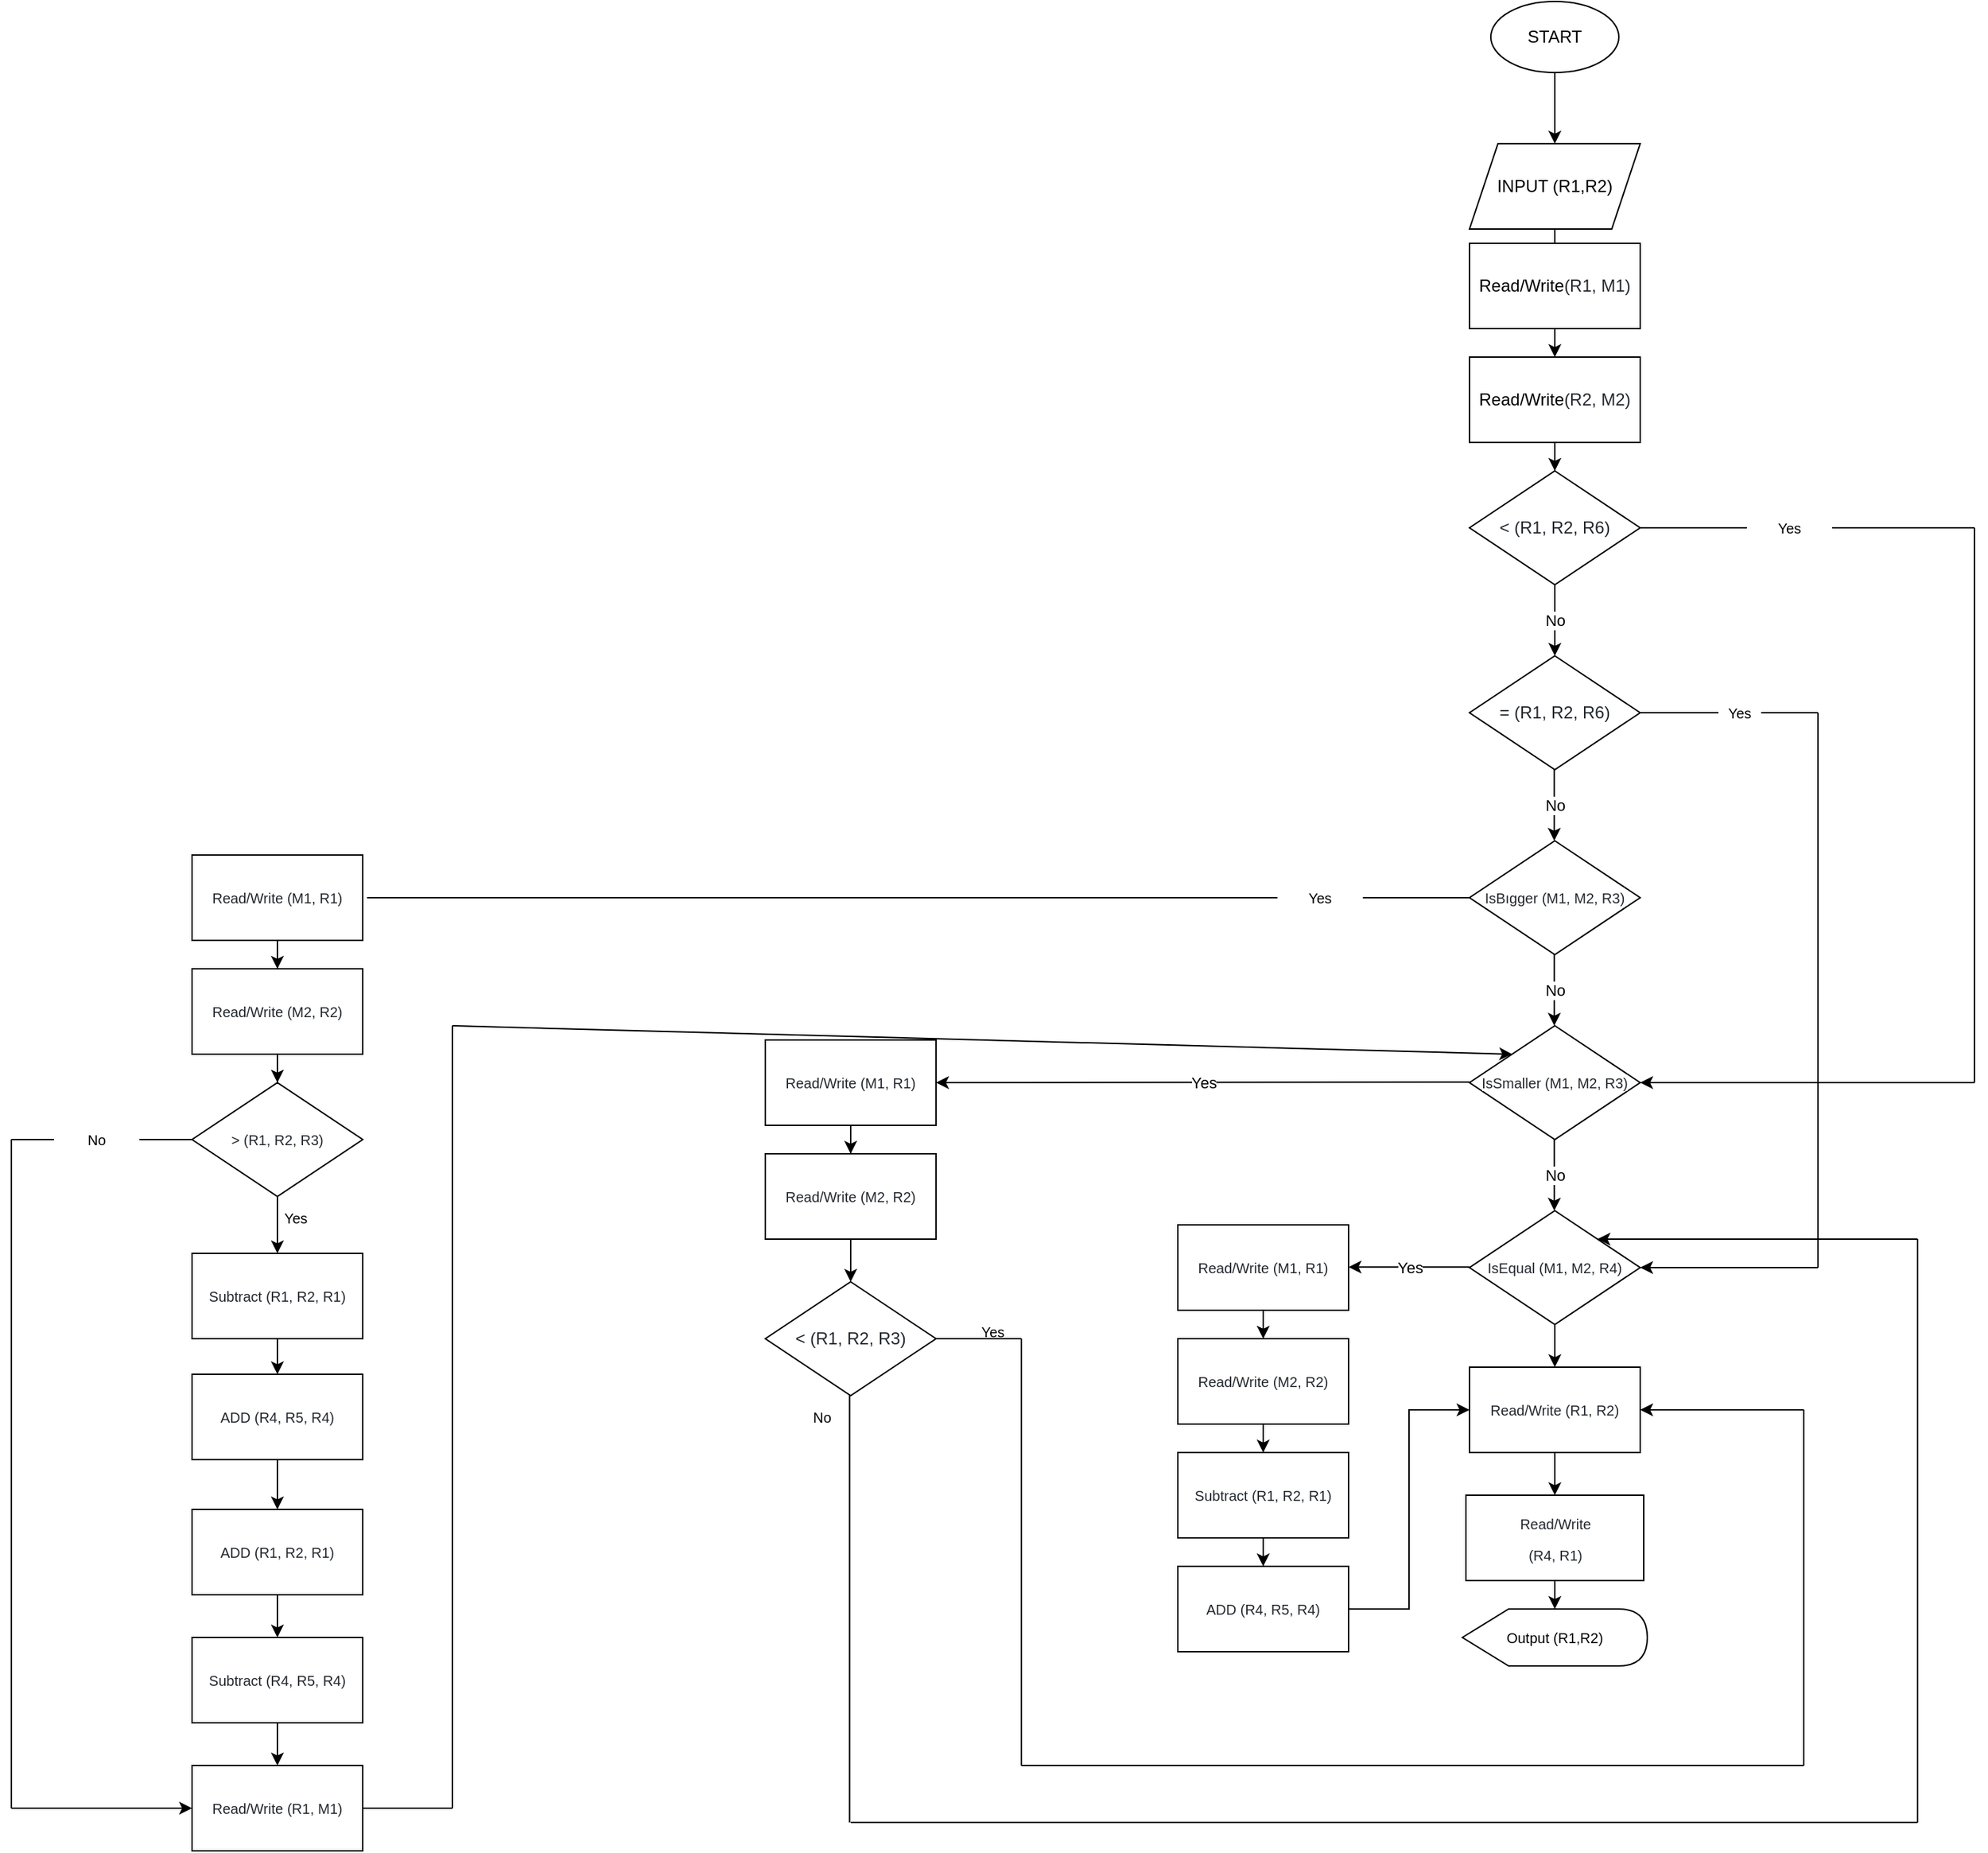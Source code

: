 <mxfile version="16.6.5" type="github"><diagram id="Q0yKMl79kluqLV-N6crk" name="Page-1"><mxGraphModel dx="3972" dy="1558" grid="1" gridSize="10" guides="1" tooltips="1" connect="1" arrows="1" fold="1" page="1" pageScale="1" pageWidth="827" pageHeight="1169" math="0" shadow="0"><root><mxCell id="0"/><mxCell id="1" parent="0"/><mxCell id="iGS3OGbXR16sH6hFpDAD-1" value="START" style="ellipse;whiteSpace=wrap;html=1;" vertex="1" parent="1"><mxGeometry x="380" y="30" width="90" height="50" as="geometry"/></mxCell><mxCell id="iGS3OGbXR16sH6hFpDAD-2" value="" style="endArrow=classic;html=1;rounded=0;exitX=0.5;exitY=1;exitDx=0;exitDy=0;" edge="1" parent="1" source="iGS3OGbXR16sH6hFpDAD-1"><mxGeometry width="50" height="50" relative="1" as="geometry"><mxPoint x="390" y="170" as="sourcePoint"/><mxPoint x="425" y="130" as="targetPoint"/></mxGeometry></mxCell><mxCell id="iGS3OGbXR16sH6hFpDAD-9" value="" style="edgeStyle=orthogonalEdgeStyle;rounded=0;orthogonalLoop=1;jettySize=auto;html=1;" edge="1" parent="1" source="iGS3OGbXR16sH6hFpDAD-3" target="iGS3OGbXR16sH6hFpDAD-6"><mxGeometry relative="1" as="geometry"/></mxCell><mxCell id="iGS3OGbXR16sH6hFpDAD-3" value="INPUT (R1,R2)" style="shape=parallelogram;perimeter=parallelogramPerimeter;whiteSpace=wrap;html=1;fixedSize=1;" vertex="1" parent="1"><mxGeometry x="365" y="130" width="120" height="60" as="geometry"/></mxCell><mxCell id="iGS3OGbXR16sH6hFpDAD-5" value="Read/Write&lt;span style=&quot;color: rgb(36 , 41 , 47) ; font-family: , , &amp;#34;sf mono&amp;#34; , &amp;#34;menlo&amp;#34; , &amp;#34;consolas&amp;#34; , &amp;#34;liberation mono&amp;#34; , monospace ; background-color: rgb(255 , 255 , 255)&quot;&gt;(R1, M1)&lt;/span&gt;" style="rounded=0;whiteSpace=wrap;html=1;" vertex="1" parent="1"><mxGeometry x="365" y="200" width="120" height="60" as="geometry"/></mxCell><mxCell id="iGS3OGbXR16sH6hFpDAD-13" value="" style="edgeStyle=orthogonalEdgeStyle;rounded=0;orthogonalLoop=1;jettySize=auto;html=1;" edge="1" parent="1" source="iGS3OGbXR16sH6hFpDAD-6" target="iGS3OGbXR16sH6hFpDAD-10"><mxGeometry relative="1" as="geometry"/></mxCell><mxCell id="iGS3OGbXR16sH6hFpDAD-6" value="Read/Write&lt;span style=&quot;color: rgb(36 , 41 , 47) ; font-family: , , &amp;#34;sf mono&amp;#34; , &amp;#34;menlo&amp;#34; , &amp;#34;consolas&amp;#34; , &amp;#34;liberation mono&amp;#34; , monospace ; background-color: rgb(255 , 255 , 255)&quot;&gt;(R2, M2)&lt;/span&gt;" style="rounded=0;whiteSpace=wrap;html=1;" vertex="1" parent="1"><mxGeometry x="365" y="280" width="120" height="60" as="geometry"/></mxCell><mxCell id="iGS3OGbXR16sH6hFpDAD-10" value="&lt;span style=&quot;color: rgb(36 , 41 , 47) ; font-family: , , &amp;#34;sf mono&amp;#34; , &amp;#34;menlo&amp;#34; , &amp;#34;consolas&amp;#34; , &amp;#34;liberation mono&amp;#34; , monospace ; background-color: rgb(255 , 255 , 255)&quot;&gt;&amp;lt; (R1, R2, R6)&lt;/span&gt;" style="rhombus;whiteSpace=wrap;html=1;" vertex="1" parent="1"><mxGeometry x="365" y="360" width="120" height="80" as="geometry"/></mxCell><mxCell id="iGS3OGbXR16sH6hFpDAD-16" value="" style="endArrow=classic;html=1;rounded=0;exitX=0;exitY=0.5;exitDx=0;exitDy=0;" edge="1" parent="1"><mxGeometry relative="1" as="geometry"><mxPoint x="425" y="440" as="sourcePoint"/><mxPoint x="425" y="490" as="targetPoint"/></mxGeometry></mxCell><mxCell id="iGS3OGbXR16sH6hFpDAD-17" value="No" style="edgeLabel;resizable=0;html=1;align=center;verticalAlign=middle;" connectable="0" vertex="1" parent="iGS3OGbXR16sH6hFpDAD-16"><mxGeometry relative="1" as="geometry"/></mxCell><mxCell id="iGS3OGbXR16sH6hFpDAD-18" value="&lt;span style=&quot;color: rgb(36 , 41 , 47) ; font-family: , , &amp;#34;sf mono&amp;#34; , &amp;#34;menlo&amp;#34; , &amp;#34;consolas&amp;#34; , &amp;#34;liberation mono&amp;#34; , monospace ; background-color: rgb(255 , 255 , 255)&quot;&gt;= (R1, R2, R6)&lt;/span&gt;" style="rhombus;whiteSpace=wrap;html=1;" vertex="1" parent="1"><mxGeometry x="365" y="490" width="120" height="80" as="geometry"/></mxCell><mxCell id="iGS3OGbXR16sH6hFpDAD-21" value="" style="endArrow=classic;html=1;rounded=0;exitX=0;exitY=0.5;exitDx=0;exitDy=0;" edge="1" parent="1"><mxGeometry relative="1" as="geometry"><mxPoint x="424.6" y="570" as="sourcePoint"/><mxPoint x="424.6" y="620" as="targetPoint"/></mxGeometry></mxCell><mxCell id="iGS3OGbXR16sH6hFpDAD-22" value="No" style="edgeLabel;resizable=0;html=1;align=center;verticalAlign=middle;" connectable="0" vertex="1" parent="iGS3OGbXR16sH6hFpDAD-21"><mxGeometry relative="1" as="geometry"/></mxCell><mxCell id="iGS3OGbXR16sH6hFpDAD-23" value="&lt;span style=&quot;color: rgb(36 , 41 , 47) ; font-family: , , &amp;#34;sf mono&amp;#34; , &amp;#34;menlo&amp;#34; , &amp;#34;consolas&amp;#34; , &amp;#34;liberation mono&amp;#34; , monospace ; background-color: rgb(255 , 255 , 255)&quot;&gt;&lt;font style=&quot;font-size: 10px&quot;&gt;IsBıgger (M1, M2, R3)&lt;/font&gt;&lt;/span&gt;" style="rhombus;whiteSpace=wrap;html=1;" vertex="1" parent="1"><mxGeometry x="365" y="620" width="120" height="80" as="geometry"/></mxCell><mxCell id="iGS3OGbXR16sH6hFpDAD-26" value="" style="endArrow=classic;html=1;rounded=0;exitX=0;exitY=0.5;exitDx=0;exitDy=0;" edge="1" parent="1"><mxGeometry relative="1" as="geometry"><mxPoint x="424.63" y="700" as="sourcePoint"/><mxPoint x="424.63" y="750" as="targetPoint"/></mxGeometry></mxCell><mxCell id="iGS3OGbXR16sH6hFpDAD-27" value="No" style="edgeLabel;resizable=0;html=1;align=center;verticalAlign=middle;" connectable="0" vertex="1" parent="iGS3OGbXR16sH6hFpDAD-26"><mxGeometry relative="1" as="geometry"/></mxCell><mxCell id="iGS3OGbXR16sH6hFpDAD-28" value="&lt;span style=&quot;color: rgb(36 , 41 , 47) ; font-family: , , &amp;#34;sf mono&amp;#34; , &amp;#34;menlo&amp;#34; , &amp;#34;consolas&amp;#34; , &amp;#34;liberation mono&amp;#34; , monospace ; background-color: rgb(255 , 255 , 255)&quot;&gt;&lt;font style=&quot;font-size: 10px&quot;&gt;IsSmaller (M1, M2, R3)&lt;/font&gt;&lt;/span&gt;" style="rhombus;whiteSpace=wrap;html=1;fontSize=10;" vertex="1" parent="1"><mxGeometry x="365" y="750" width="120" height="80" as="geometry"/></mxCell><mxCell id="iGS3OGbXR16sH6hFpDAD-38" value="" style="edgeStyle=orthogonalEdgeStyle;rounded=0;orthogonalLoop=1;jettySize=auto;html=1;fontSize=10;" edge="1" parent="1" source="iGS3OGbXR16sH6hFpDAD-29" target="iGS3OGbXR16sH6hFpDAD-36"><mxGeometry relative="1" as="geometry"/></mxCell><mxCell id="iGS3OGbXR16sH6hFpDAD-29" value="&lt;span style=&quot;color: rgb(36 , 41 , 47) ; font-family: , , &amp;#34;sf mono&amp;#34; , &amp;#34;menlo&amp;#34; , &amp;#34;consolas&amp;#34; , &amp;#34;liberation mono&amp;#34; , monospace ; background-color: rgb(255 , 255 , 255)&quot;&gt;&lt;font style=&quot;font-size: 10px&quot;&gt;IsEqual (M1, M2, R4)&lt;/font&gt;&lt;/span&gt;" style="rhombus;whiteSpace=wrap;html=1;fontSize=10;" vertex="1" parent="1"><mxGeometry x="365" y="880" width="120" height="80" as="geometry"/></mxCell><mxCell id="iGS3OGbXR16sH6hFpDAD-30" value="" style="endArrow=classic;html=1;rounded=0;exitX=0;exitY=0.5;exitDx=0;exitDy=0;entryX=1;entryY=0.5;entryDx=0;entryDy=0;" edge="1" parent="1" target="iGS3OGbXR16sH6hFpDAD-60"><mxGeometry relative="1" as="geometry"><mxPoint x="365" y="789.64" as="sourcePoint"/><mxPoint y="790" as="targetPoint"/></mxGeometry></mxCell><mxCell id="iGS3OGbXR16sH6hFpDAD-31" value="Yes" style="edgeLabel;resizable=0;html=1;align=center;verticalAlign=middle;" connectable="0" vertex="1" parent="iGS3OGbXR16sH6hFpDAD-30"><mxGeometry relative="1" as="geometry"/></mxCell><mxCell id="iGS3OGbXR16sH6hFpDAD-32" value="" style="endArrow=classic;html=1;rounded=0;exitX=0;exitY=0.5;exitDx=0;exitDy=0;" edge="1" parent="1"><mxGeometry relative="1" as="geometry"><mxPoint x="365" y="919.64" as="sourcePoint"/><mxPoint x="280" y="919.64" as="targetPoint"/></mxGeometry></mxCell><mxCell id="iGS3OGbXR16sH6hFpDAD-33" value="Yes" style="edgeLabel;resizable=0;html=1;align=center;verticalAlign=middle;" connectable="0" vertex="1" parent="iGS3OGbXR16sH6hFpDAD-32"><mxGeometry relative="1" as="geometry"/></mxCell><mxCell id="iGS3OGbXR16sH6hFpDAD-34" value="" style="endArrow=classic;html=1;rounded=0;exitX=0;exitY=0.5;exitDx=0;exitDy=0;" edge="1" parent="1"><mxGeometry relative="1" as="geometry"><mxPoint x="424.64" y="830" as="sourcePoint"/><mxPoint x="424.64" y="880" as="targetPoint"/></mxGeometry></mxCell><mxCell id="iGS3OGbXR16sH6hFpDAD-35" value="No" style="edgeLabel;resizable=0;html=1;align=center;verticalAlign=middle;" connectable="0" vertex="1" parent="iGS3OGbXR16sH6hFpDAD-34"><mxGeometry relative="1" as="geometry"/></mxCell><mxCell id="iGS3OGbXR16sH6hFpDAD-39" value="" style="edgeStyle=orthogonalEdgeStyle;rounded=0;orthogonalLoop=1;jettySize=auto;html=1;fontSize=10;" edge="1" parent="1" source="iGS3OGbXR16sH6hFpDAD-36" target="iGS3OGbXR16sH6hFpDAD-37"><mxGeometry relative="1" as="geometry"/></mxCell><mxCell id="iGS3OGbXR16sH6hFpDAD-36" value="&lt;span style=&quot;color: rgb(36 , 41 , 47) ; background-color: rgb(255 , 255 , 255)&quot;&gt;&lt;font style=&quot;font-size: 10px&quot;&gt;Read/Write (R1, R2)&lt;/font&gt;&lt;/span&gt;" style="rounded=0;whiteSpace=wrap;html=1;fontSize=10;" vertex="1" parent="1"><mxGeometry x="365" y="990" width="120" height="60" as="geometry"/></mxCell><mxCell id="iGS3OGbXR16sH6hFpDAD-41" value="" style="edgeStyle=orthogonalEdgeStyle;rounded=0;orthogonalLoop=1;jettySize=auto;html=1;fontSize=10;" edge="1" parent="1" source="iGS3OGbXR16sH6hFpDAD-37" target="iGS3OGbXR16sH6hFpDAD-40"><mxGeometry relative="1" as="geometry"/></mxCell><mxCell id="iGS3OGbXR16sH6hFpDAD-37" value="&lt;table class=&quot;highlight tab-size js-file-line-container js-code-nav-container js-tagsearch-file&quot; style=&quot;border-spacing: 0px ; border-collapse: collapse ; color: rgb(36 , 41 , 47) ; font-family: , &amp;#34;system-ui&amp;#34; , &amp;#34;segoe ui&amp;#34; , &amp;#34;helvetica&amp;#34; , &amp;#34;arial&amp;#34; , sans-serif , &amp;#34;apple color emoji&amp;#34; , &amp;#34;segoe ui emoji&amp;#34; ; font-size: 14px ; background-color: rgb(255 , 255 , 255)&quot;&gt;&lt;tbody style=&quot;box-sizing: border-box&quot;&gt;&lt;tr style=&quot;box-sizing: border-box&quot;&gt;&lt;/tr&gt;&lt;tr style=&quot;box-sizing: border-box ; background-color: transparent&quot;&gt;&lt;td id=&quot;LC20&quot; class=&quot;blob-code blob-code-inner js-file-line&quot; style=&quot;box-sizing: border-box ; padding: 0px 10px ; position: relative ; line-height: 20px ; vertical-align: top ; overflow: visible ; overflow-wrap: normal&quot;&gt;&lt;font style=&quot;font-size: 10px&quot;&gt;Read/Write (R4, R1)&lt;/font&gt;&lt;/td&gt;&lt;/tr&gt;&lt;tr style=&quot;box-sizing: border-box&quot;&gt;&lt;td id=&quot;L21&quot; class=&quot;blob-num js-line-number js-code-nav-line-number js-blob-rnum&quot; style=&quot;box-sizing: border-box ; padding: 0px 10px ; position: relative ; width: 50px ; min-width: 50px ; font-family: , , &amp;#34;sf mono&amp;#34; , &amp;#34;menlo&amp;#34; , &amp;#34;consolas&amp;#34; , &amp;#34;liberation mono&amp;#34; , monospace ; font-size: 12px ; line-height: 20px ; text-align: right ; vertical-align: top ; cursor: pointer&quot;&gt;&lt;/td&gt;&lt;/tr&gt;&lt;/tbody&gt;&lt;/table&gt;" style="rounded=0;whiteSpace=wrap;html=1;fontSize=10;" vertex="1" parent="1"><mxGeometry x="362.5" y="1080" width="125" height="60" as="geometry"/></mxCell><mxCell id="iGS3OGbXR16sH6hFpDAD-40" value="Output (R1,R2)" style="shape=display;whiteSpace=wrap;html=1;fontSize=10;" vertex="1" parent="1"><mxGeometry x="360" y="1160" width="130" height="40" as="geometry"/></mxCell><mxCell id="iGS3OGbXR16sH6hFpDAD-47" value="" style="endArrow=none;html=1;rounded=0;fontSize=10;" edge="1" parent="1"><mxGeometry width="50" height="50" relative="1" as="geometry"><mxPoint x="610" y="920" as="sourcePoint"/><mxPoint x="610" y="530" as="targetPoint"/></mxGeometry></mxCell><mxCell id="iGS3OGbXR16sH6hFpDAD-48" value="" style="endArrow=classic;html=1;rounded=0;fontSize=10;entryX=1;entryY=0.5;entryDx=0;entryDy=0;" edge="1" parent="1" target="iGS3OGbXR16sH6hFpDAD-29"><mxGeometry width="50" height="50" relative="1" as="geometry"><mxPoint x="610" y="920" as="sourcePoint"/><mxPoint x="580" y="890" as="targetPoint"/></mxGeometry></mxCell><mxCell id="iGS3OGbXR16sH6hFpDAD-49" value="" style="endArrow=none;html=1;rounded=0;fontSize=10;startArrow=none;" edge="1" parent="1" source="iGS3OGbXR16sH6hFpDAD-50"><mxGeometry width="50" height="50" relative="1" as="geometry"><mxPoint x="485" y="530" as="sourcePoint"/><mxPoint x="610" y="530" as="targetPoint"/></mxGeometry></mxCell><mxCell id="iGS3OGbXR16sH6hFpDAD-50" value="Yes" style="text;html=1;strokeColor=none;fillColor=none;align=center;verticalAlign=middle;whiteSpace=wrap;rounded=0;fontSize=10;" vertex="1" parent="1"><mxGeometry x="540" y="517.5" width="30" height="25" as="geometry"/></mxCell><mxCell id="iGS3OGbXR16sH6hFpDAD-51" value="" style="endArrow=none;html=1;rounded=0;fontSize=10;" edge="1" parent="1" target="iGS3OGbXR16sH6hFpDAD-50"><mxGeometry width="50" height="50" relative="1" as="geometry"><mxPoint x="485" y="530" as="sourcePoint"/><mxPoint x="610" y="530" as="targetPoint"/></mxGeometry></mxCell><mxCell id="iGS3OGbXR16sH6hFpDAD-54" value="" style="edgeStyle=orthogonalEdgeStyle;rounded=0;orthogonalLoop=1;jettySize=auto;html=1;fontSize=10;" edge="1" parent="1" source="iGS3OGbXR16sH6hFpDAD-52" target="iGS3OGbXR16sH6hFpDAD-53"><mxGeometry relative="1" as="geometry"/></mxCell><mxCell id="iGS3OGbXR16sH6hFpDAD-52" value="&lt;span style=&quot;color: rgb(36 , 41 , 47) ; font-family: , , &amp;#34;sf mono&amp;#34; , &amp;#34;menlo&amp;#34; , &amp;#34;consolas&amp;#34; , &amp;#34;liberation mono&amp;#34; , monospace ; background-color: rgb(255 , 255 , 255)&quot;&gt;&lt;font style=&quot;font-size: 10px&quot;&gt;Read/Write (M1, R1)&lt;/font&gt;&lt;/span&gt;" style="rounded=0;whiteSpace=wrap;html=1;fontSize=10;" vertex="1" parent="1"><mxGeometry x="160" y="890" width="120" height="60" as="geometry"/></mxCell><mxCell id="iGS3OGbXR16sH6hFpDAD-56" value="" style="edgeStyle=orthogonalEdgeStyle;rounded=0;orthogonalLoop=1;jettySize=auto;html=1;fontSize=10;" edge="1" parent="1" source="iGS3OGbXR16sH6hFpDAD-53" target="iGS3OGbXR16sH6hFpDAD-55"><mxGeometry relative="1" as="geometry"/></mxCell><mxCell id="iGS3OGbXR16sH6hFpDAD-53" value="&lt;span style=&quot;color: rgb(36 , 41 , 47) ; font-family: , , &amp;#34;sf mono&amp;#34; , &amp;#34;menlo&amp;#34; , &amp;#34;consolas&amp;#34; , &amp;#34;liberation mono&amp;#34; , monospace ; background-color: rgb(255 , 255 , 255)&quot;&gt;&lt;font style=&quot;font-size: 10px&quot;&gt;Read/Write (M2, R2)&lt;/font&gt;&lt;/span&gt;" style="rounded=0;whiteSpace=wrap;html=1;fontSize=10;" vertex="1" parent="1"><mxGeometry x="160" y="970" width="120" height="60" as="geometry"/></mxCell><mxCell id="iGS3OGbXR16sH6hFpDAD-58" value="" style="edgeStyle=orthogonalEdgeStyle;rounded=0;orthogonalLoop=1;jettySize=auto;html=1;fontSize=10;" edge="1" parent="1" source="iGS3OGbXR16sH6hFpDAD-55" target="iGS3OGbXR16sH6hFpDAD-57"><mxGeometry relative="1" as="geometry"/></mxCell><mxCell id="iGS3OGbXR16sH6hFpDAD-55" value="&lt;span style=&quot;color: rgb(36 , 41 , 47) ; font-family: , , &amp;#34;sf mono&amp;#34; , &amp;#34;menlo&amp;#34; , &amp;#34;consolas&amp;#34; , &amp;#34;liberation mono&amp;#34; , monospace ; background-color: rgb(255 , 255 , 255)&quot;&gt;&lt;font style=&quot;font-size: 10px&quot;&gt;Subtract (R1, R2, R1)&lt;/font&gt;&lt;/span&gt;" style="rounded=0;whiteSpace=wrap;html=1;fontSize=10;" vertex="1" parent="1"><mxGeometry x="160" y="1050" width="120" height="60" as="geometry"/></mxCell><mxCell id="iGS3OGbXR16sH6hFpDAD-59" value="" style="edgeStyle=orthogonalEdgeStyle;rounded=0;orthogonalLoop=1;jettySize=auto;html=1;fontSize=10;entryX=0;entryY=0.5;entryDx=0;entryDy=0;" edge="1" parent="1" source="iGS3OGbXR16sH6hFpDAD-57" target="iGS3OGbXR16sH6hFpDAD-36"><mxGeometry relative="1" as="geometry"/></mxCell><mxCell id="iGS3OGbXR16sH6hFpDAD-57" value="&lt;span style=&quot;color: rgb(36 , 41 , 47) ; font-style: normal ; font-weight: 400 ; letter-spacing: normal ; text-indent: 0px ; text-transform: none ; word-spacing: 0px ; background-color: rgb(255 , 255 , 255) ; display: inline ; float: none&quot;&gt;&lt;font style=&quot;font-size: 10px&quot;&gt;ADD (R4, R5, R4)&lt;/font&gt;&lt;/span&gt;" style="rounded=0;whiteSpace=wrap;html=1;fontSize=10;" vertex="1" parent="1"><mxGeometry x="160" y="1130" width="120" height="60" as="geometry"/></mxCell><mxCell id="iGS3OGbXR16sH6hFpDAD-63" value="" style="edgeStyle=orthogonalEdgeStyle;rounded=0;orthogonalLoop=1;jettySize=auto;html=1;fontSize=10;" edge="1" parent="1" source="iGS3OGbXR16sH6hFpDAD-60" target="iGS3OGbXR16sH6hFpDAD-62"><mxGeometry relative="1" as="geometry"/></mxCell><mxCell id="iGS3OGbXR16sH6hFpDAD-60" value="&lt;span style=&quot;color: rgb(36 , 41 , 47) ; font-family: , , &amp;#34;sf mono&amp;#34; , &amp;#34;menlo&amp;#34; , &amp;#34;consolas&amp;#34; , &amp;#34;liberation mono&amp;#34; , monospace ; background-color: rgb(255 , 255 , 255)&quot;&gt;&lt;font style=&quot;font-size: 10px&quot;&gt;Read/Write (M1, R1)&lt;/font&gt;&lt;/span&gt;" style="rounded=0;whiteSpace=wrap;html=1;fontSize=10;" vertex="1" parent="1"><mxGeometry x="-130" y="760" width="120" height="60" as="geometry"/></mxCell><mxCell id="iGS3OGbXR16sH6hFpDAD-65" value="" style="edgeStyle=orthogonalEdgeStyle;rounded=0;orthogonalLoop=1;jettySize=auto;html=1;fontSize=10;" edge="1" parent="1" source="iGS3OGbXR16sH6hFpDAD-62" target="iGS3OGbXR16sH6hFpDAD-64"><mxGeometry relative="1" as="geometry"/></mxCell><mxCell id="iGS3OGbXR16sH6hFpDAD-62" value="&lt;span style=&quot;color: rgb(36 , 41 , 47) ; font-family: , , &amp;#34;sf mono&amp;#34; , &amp;#34;menlo&amp;#34; , &amp;#34;consolas&amp;#34; , &amp;#34;liberation mono&amp;#34; , monospace ; background-color: rgb(255 , 255 , 255)&quot;&gt;&lt;font style=&quot;font-size: 10px&quot;&gt;Read/Write (M2, R2)&lt;/font&gt;&lt;/span&gt;" style="rounded=0;whiteSpace=wrap;html=1;fontSize=10;" vertex="1" parent="1"><mxGeometry x="-130" y="840" width="120" height="60" as="geometry"/></mxCell><mxCell id="iGS3OGbXR16sH6hFpDAD-64" value="&lt;span style=&quot;color: rgb(36 , 41 , 47) ; font-family: , , &amp;#34;sf mono&amp;#34; , &amp;#34;menlo&amp;#34; , &amp;#34;consolas&amp;#34; , &amp;#34;liberation mono&amp;#34; , monospace ; font-size: 12px ; background-color: rgb(255 , 255 , 255)&quot;&gt;&amp;lt; (R1, R2, R3)&lt;/span&gt;" style="rhombus;whiteSpace=wrap;html=1;fontSize=10;" vertex="1" parent="1"><mxGeometry x="-130" y="930" width="120" height="80" as="geometry"/></mxCell><mxCell id="iGS3OGbXR16sH6hFpDAD-66" value="" style="endArrow=none;html=1;rounded=0;fontSize=10;" edge="1" parent="1"><mxGeometry width="50" height="50" relative="1" as="geometry"><mxPoint x="-10" y="970" as="sourcePoint"/><mxPoint x="50" y="970" as="targetPoint"/></mxGeometry></mxCell><mxCell id="iGS3OGbXR16sH6hFpDAD-67" value="" style="endArrow=none;html=1;rounded=0;fontSize=10;" edge="1" parent="1"><mxGeometry width="50" height="50" relative="1" as="geometry"><mxPoint x="50" y="970" as="sourcePoint"/><mxPoint x="50" y="1270" as="targetPoint"/></mxGeometry></mxCell><mxCell id="iGS3OGbXR16sH6hFpDAD-68" value="" style="endArrow=none;html=1;rounded=0;fontSize=10;" edge="1" parent="1"><mxGeometry width="50" height="50" relative="1" as="geometry"><mxPoint x="600" y="1270" as="sourcePoint"/><mxPoint x="50" y="1270" as="targetPoint"/></mxGeometry></mxCell><mxCell id="iGS3OGbXR16sH6hFpDAD-69" value="" style="endArrow=none;html=1;rounded=0;fontSize=10;" edge="1" parent="1"><mxGeometry width="50" height="50" relative="1" as="geometry"><mxPoint x="600" y="1020" as="sourcePoint"/><mxPoint x="600" y="1270" as="targetPoint"/></mxGeometry></mxCell><mxCell id="iGS3OGbXR16sH6hFpDAD-71" value="" style="endArrow=classic;html=1;rounded=0;fontSize=10;entryX=1;entryY=0.5;entryDx=0;entryDy=0;" edge="1" parent="1" target="iGS3OGbXR16sH6hFpDAD-36"><mxGeometry width="50" height="50" relative="1" as="geometry"><mxPoint x="600" y="1020" as="sourcePoint"/><mxPoint x="720" y="950" as="targetPoint"/></mxGeometry></mxCell><mxCell id="iGS3OGbXR16sH6hFpDAD-72" value="Yes" style="text;html=1;strokeColor=none;fillColor=none;align=center;verticalAlign=middle;whiteSpace=wrap;rounded=0;fontSize=10;" vertex="1" parent="1"><mxGeometry y="950" width="60" height="30" as="geometry"/></mxCell><mxCell id="iGS3OGbXR16sH6hFpDAD-74" value="" style="endArrow=none;html=1;rounded=0;fontSize=10;" edge="1" parent="1"><mxGeometry width="50" height="50" relative="1" as="geometry"><mxPoint x="-70.77" y="1010" as="sourcePoint"/><mxPoint x="-70.77" y="1310" as="targetPoint"/></mxGeometry></mxCell><mxCell id="iGS3OGbXR16sH6hFpDAD-75" value="" style="endArrow=none;html=1;rounded=0;fontSize=10;" edge="1" parent="1"><mxGeometry width="50" height="50" relative="1" as="geometry"><mxPoint x="680" y="1310" as="sourcePoint"/><mxPoint x="-70" y="1310" as="targetPoint"/></mxGeometry></mxCell><mxCell id="iGS3OGbXR16sH6hFpDAD-76" value="" style="endArrow=none;html=1;rounded=0;fontSize=10;" edge="1" parent="1"><mxGeometry width="50" height="50" relative="1" as="geometry"><mxPoint x="680" y="900" as="sourcePoint"/><mxPoint x="680" y="1310" as="targetPoint"/></mxGeometry></mxCell><mxCell id="iGS3OGbXR16sH6hFpDAD-78" value="" style="endArrow=classic;html=1;rounded=0;fontSize=10;entryX=1;entryY=0;entryDx=0;entryDy=0;" edge="1" parent="1" target="iGS3OGbXR16sH6hFpDAD-29"><mxGeometry width="50" height="50" relative="1" as="geometry"><mxPoint x="680" y="900" as="sourcePoint"/><mxPoint x="700" y="940" as="targetPoint"/></mxGeometry></mxCell><mxCell id="iGS3OGbXR16sH6hFpDAD-79" value="No" style="text;html=1;strokeColor=none;fillColor=none;align=center;verticalAlign=middle;whiteSpace=wrap;rounded=0;fontSize=10;" vertex="1" parent="1"><mxGeometry x="-120" y="1010" width="60" height="30" as="geometry"/></mxCell><mxCell id="iGS3OGbXR16sH6hFpDAD-85" value="" style="endArrow=none;html=1;rounded=0;fontSize=10;exitX=1;exitY=0.5;exitDx=0;exitDy=0;startArrow=none;" edge="1" parent="1" source="iGS3OGbXR16sH6hFpDAD-86"><mxGeometry width="50" height="50" relative="1" as="geometry"><mxPoint x="520" y="420" as="sourcePoint"/><mxPoint x="720" y="400" as="targetPoint"/></mxGeometry></mxCell><mxCell id="iGS3OGbXR16sH6hFpDAD-86" value="Yes" style="text;html=1;strokeColor=none;fillColor=none;align=center;verticalAlign=middle;whiteSpace=wrap;rounded=0;fontSize=10;" vertex="1" parent="1"><mxGeometry x="560" y="385" width="60" height="30" as="geometry"/></mxCell><mxCell id="iGS3OGbXR16sH6hFpDAD-87" value="" style="endArrow=none;html=1;rounded=0;fontSize=10;exitX=1;exitY=0.5;exitDx=0;exitDy=0;" edge="1" parent="1" source="iGS3OGbXR16sH6hFpDAD-10" target="iGS3OGbXR16sH6hFpDAD-86"><mxGeometry width="50" height="50" relative="1" as="geometry"><mxPoint x="485" y="400" as="sourcePoint"/><mxPoint x="720" y="400" as="targetPoint"/></mxGeometry></mxCell><mxCell id="iGS3OGbXR16sH6hFpDAD-88" value="" style="endArrow=none;html=1;rounded=0;fontSize=10;" edge="1" parent="1"><mxGeometry width="50" height="50" relative="1" as="geometry"><mxPoint x="720" y="790" as="sourcePoint"/><mxPoint x="720" y="400" as="targetPoint"/></mxGeometry></mxCell><mxCell id="iGS3OGbXR16sH6hFpDAD-89" value="" style="endArrow=classic;html=1;rounded=0;fontSize=10;entryX=1;entryY=0.5;entryDx=0;entryDy=0;" edge="1" parent="1" target="iGS3OGbXR16sH6hFpDAD-28"><mxGeometry width="50" height="50" relative="1" as="geometry"><mxPoint x="720" y="790" as="sourcePoint"/><mxPoint x="790" y="690" as="targetPoint"/></mxGeometry></mxCell><mxCell id="iGS3OGbXR16sH6hFpDAD-90" value="" style="endArrow=none;html=1;rounded=0;fontSize=10;entryX=0;entryY=0.5;entryDx=0;entryDy=0;startArrow=none;" edge="1" parent="1" source="iGS3OGbXR16sH6hFpDAD-93" target="iGS3OGbXR16sH6hFpDAD-23"><mxGeometry width="50" height="50" relative="1" as="geometry"><mxPoint x="-400" y="660" as="sourcePoint"/><mxPoint x="150" y="610" as="targetPoint"/></mxGeometry></mxCell><mxCell id="iGS3OGbXR16sH6hFpDAD-93" value="Yes" style="text;html=1;strokeColor=none;fillColor=none;align=center;verticalAlign=middle;whiteSpace=wrap;rounded=0;fontSize=10;" vertex="1" parent="1"><mxGeometry x="230" y="645" width="60" height="30" as="geometry"/></mxCell><mxCell id="iGS3OGbXR16sH6hFpDAD-94" value="" style="endArrow=none;html=1;rounded=0;fontSize=10;entryX=0;entryY=0.5;entryDx=0;entryDy=0;" edge="1" parent="1" target="iGS3OGbXR16sH6hFpDAD-93"><mxGeometry width="50" height="50" relative="1" as="geometry"><mxPoint x="-410" y="660" as="sourcePoint"/><mxPoint x="365" y="660" as="targetPoint"/></mxGeometry></mxCell><mxCell id="iGS3OGbXR16sH6hFpDAD-98" value="" style="edgeStyle=orthogonalEdgeStyle;rounded=0;orthogonalLoop=1;jettySize=auto;html=1;fontSize=10;" edge="1" parent="1" source="iGS3OGbXR16sH6hFpDAD-96" target="iGS3OGbXR16sH6hFpDAD-97"><mxGeometry relative="1" as="geometry"/></mxCell><mxCell id="iGS3OGbXR16sH6hFpDAD-96" value="&lt;span style=&quot;color: rgb(36 , 41 , 47) ; font-family: , , &amp;#34;sf mono&amp;#34; , &amp;#34;menlo&amp;#34; , &amp;#34;consolas&amp;#34; , &amp;#34;liberation mono&amp;#34; , monospace ; background-color: rgb(255 , 255 , 255)&quot;&gt;&lt;font style=&quot;font-size: 10px&quot;&gt;Read/Write (M1, R1)&lt;/font&gt;&lt;/span&gt;" style="rounded=0;whiteSpace=wrap;html=1;fontSize=10;" vertex="1" parent="1"><mxGeometry x="-533" y="630" width="120" height="60" as="geometry"/></mxCell><mxCell id="iGS3OGbXR16sH6hFpDAD-100" value="" style="edgeStyle=orthogonalEdgeStyle;rounded=0;orthogonalLoop=1;jettySize=auto;html=1;fontSize=10;" edge="1" parent="1" source="iGS3OGbXR16sH6hFpDAD-97" target="iGS3OGbXR16sH6hFpDAD-99"><mxGeometry relative="1" as="geometry"/></mxCell><mxCell id="iGS3OGbXR16sH6hFpDAD-97" value="&lt;span style=&quot;color: rgb(36 , 41 , 47) ; font-family: , , &amp;#34;sf mono&amp;#34; , &amp;#34;menlo&amp;#34; , &amp;#34;consolas&amp;#34; , &amp;#34;liberation mono&amp;#34; , monospace ; background-color: rgb(255 , 255 , 255)&quot;&gt;&lt;font style=&quot;font-size: 10px&quot;&gt;Read/Write (M2, R2)&lt;/font&gt;&lt;/span&gt;" style="rounded=0;whiteSpace=wrap;html=1;fontSize=10;" vertex="1" parent="1"><mxGeometry x="-533" y="710" width="120" height="60" as="geometry"/></mxCell><mxCell id="iGS3OGbXR16sH6hFpDAD-102" value="" style="edgeStyle=orthogonalEdgeStyle;rounded=0;orthogonalLoop=1;jettySize=auto;html=1;fontSize=10;" edge="1" parent="1" source="iGS3OGbXR16sH6hFpDAD-99" target="iGS3OGbXR16sH6hFpDAD-101"><mxGeometry relative="1" as="geometry"/></mxCell><mxCell id="iGS3OGbXR16sH6hFpDAD-99" value="&lt;span style=&quot;color: rgb(36 , 41 , 47) ; font-family: , , &amp;#34;sf mono&amp;#34; , &amp;#34;menlo&amp;#34; , &amp;#34;consolas&amp;#34; , &amp;#34;liberation mono&amp;#34; , monospace ; background-color: rgb(255 , 255 , 255)&quot;&gt;&lt;font style=&quot;font-size: 10px&quot;&gt;&amp;gt; (R1, R2, R3)&lt;/font&gt;&lt;/span&gt;" style="rhombus;whiteSpace=wrap;html=1;fontSize=10;" vertex="1" parent="1"><mxGeometry x="-533" y="790" width="120" height="80" as="geometry"/></mxCell><mxCell id="iGS3OGbXR16sH6hFpDAD-105" value="" style="edgeStyle=orthogonalEdgeStyle;rounded=0;orthogonalLoop=1;jettySize=auto;html=1;fontSize=10;" edge="1" parent="1" source="iGS3OGbXR16sH6hFpDAD-101" target="iGS3OGbXR16sH6hFpDAD-104"><mxGeometry relative="1" as="geometry"/></mxCell><mxCell id="iGS3OGbXR16sH6hFpDAD-101" value="&lt;span style=&quot;color: rgb(36 , 41 , 47) ; font-family: , , &amp;#34;sf mono&amp;#34; , &amp;#34;menlo&amp;#34; , &amp;#34;consolas&amp;#34; , &amp;#34;liberation mono&amp;#34; , monospace ; background-color: rgb(255 , 255 , 255)&quot;&gt;&lt;font style=&quot;font-size: 10px&quot;&gt;Subtract (R1, R2, R1)&lt;/font&gt;&lt;/span&gt;" style="rounded=0;whiteSpace=wrap;html=1;fontSize=10;" vertex="1" parent="1"><mxGeometry x="-533" y="910" width="120" height="60" as="geometry"/></mxCell><mxCell id="iGS3OGbXR16sH6hFpDAD-103" value="Yes" style="text;html=1;strokeColor=none;fillColor=none;align=center;verticalAlign=middle;whiteSpace=wrap;rounded=0;fontSize=10;" vertex="1" parent="1"><mxGeometry x="-490" y="870" width="60" height="30" as="geometry"/></mxCell><mxCell id="iGS3OGbXR16sH6hFpDAD-107" value="" style="edgeStyle=orthogonalEdgeStyle;rounded=0;orthogonalLoop=1;jettySize=auto;html=1;fontSize=10;" edge="1" parent="1" source="iGS3OGbXR16sH6hFpDAD-104" target="iGS3OGbXR16sH6hFpDAD-106"><mxGeometry relative="1" as="geometry"/></mxCell><mxCell id="iGS3OGbXR16sH6hFpDAD-104" value="&lt;span style=&quot;color: rgb(36 , 41 , 47) ; font-family: , , &amp;#34;sf mono&amp;#34; , &amp;#34;menlo&amp;#34; , &amp;#34;consolas&amp;#34; , &amp;#34;liberation mono&amp;#34; , monospace ; background-color: rgb(255 , 255 , 255)&quot;&gt;&lt;font style=&quot;font-size: 10px&quot;&gt;ADD (R4, R5, R4)&lt;/font&gt;&lt;/span&gt;" style="rounded=0;whiteSpace=wrap;html=1;fontSize=10;" vertex="1" parent="1"><mxGeometry x="-533" y="995" width="120" height="60" as="geometry"/></mxCell><mxCell id="iGS3OGbXR16sH6hFpDAD-109" value="" style="edgeStyle=orthogonalEdgeStyle;rounded=0;orthogonalLoop=1;jettySize=auto;html=1;fontSize=10;" edge="1" parent="1" source="iGS3OGbXR16sH6hFpDAD-106" target="iGS3OGbXR16sH6hFpDAD-108"><mxGeometry relative="1" as="geometry"/></mxCell><mxCell id="iGS3OGbXR16sH6hFpDAD-106" value="&lt;span style=&quot;color: rgb(36 , 41 , 47) ; font-family: , , &amp;#34;sf mono&amp;#34; , &amp;#34;menlo&amp;#34; , &amp;#34;consolas&amp;#34; , &amp;#34;liberation mono&amp;#34; , monospace ; background-color: rgb(255 , 255 , 255)&quot;&gt;&lt;font style=&quot;font-size: 10px&quot;&gt;ADD (R1, R2, R1)&lt;/font&gt;&lt;/span&gt;" style="rounded=0;whiteSpace=wrap;html=1;fontSize=10;" vertex="1" parent="1"><mxGeometry x="-533" y="1090" width="120" height="60" as="geometry"/></mxCell><mxCell id="iGS3OGbXR16sH6hFpDAD-111" value="" style="edgeStyle=orthogonalEdgeStyle;rounded=0;orthogonalLoop=1;jettySize=auto;html=1;fontSize=10;" edge="1" parent="1" source="iGS3OGbXR16sH6hFpDAD-108" target="iGS3OGbXR16sH6hFpDAD-110"><mxGeometry relative="1" as="geometry"/></mxCell><mxCell id="iGS3OGbXR16sH6hFpDAD-108" value="&lt;span style=&quot;color: rgb(36 , 41 , 47) ; font-family: , , &amp;#34;sf mono&amp;#34; , &amp;#34;menlo&amp;#34; , &amp;#34;consolas&amp;#34; , &amp;#34;liberation mono&amp;#34; , monospace ; background-color: rgb(255 , 255 , 255)&quot;&gt;&lt;font style=&quot;font-size: 10px&quot;&gt;Subtract (R4, R5, R4)&lt;/font&gt;&lt;/span&gt;" style="rounded=0;whiteSpace=wrap;html=1;fontSize=10;" vertex="1" parent="1"><mxGeometry x="-533" y="1180" width="120" height="60" as="geometry"/></mxCell><mxCell id="iGS3OGbXR16sH6hFpDAD-110" value="&lt;span style=&quot;color: rgb(36 , 41 , 47) ; font-family: , , &amp;#34;sf mono&amp;#34; , &amp;#34;menlo&amp;#34; , &amp;#34;consolas&amp;#34; , &amp;#34;liberation mono&amp;#34; , monospace ; background-color: rgb(255 , 255 , 255)&quot;&gt;&lt;font style=&quot;font-size: 10px&quot;&gt;Read/Write (R1, M1)&lt;/font&gt;&lt;/span&gt;" style="rounded=0;whiteSpace=wrap;html=1;fontSize=10;" vertex="1" parent="1"><mxGeometry x="-533" y="1270" width="120" height="60" as="geometry"/></mxCell><mxCell id="iGS3OGbXR16sH6hFpDAD-112" value="" style="endArrow=none;html=1;rounded=0;fontSize=10;exitX=1;exitY=0.5;exitDx=0;exitDy=0;" edge="1" parent="1" source="iGS3OGbXR16sH6hFpDAD-110"><mxGeometry width="50" height="50" relative="1" as="geometry"><mxPoint x="-390" y="1330" as="sourcePoint"/><mxPoint x="-350" y="1300" as="targetPoint"/></mxGeometry></mxCell><mxCell id="iGS3OGbXR16sH6hFpDAD-113" value="" style="endArrow=none;html=1;rounded=0;fontSize=10;" edge="1" parent="1"><mxGeometry width="50" height="50" relative="1" as="geometry"><mxPoint x="-350" y="1300" as="sourcePoint"/><mxPoint x="-350" y="750" as="targetPoint"/></mxGeometry></mxCell><mxCell id="iGS3OGbXR16sH6hFpDAD-115" value="" style="endArrow=classic;html=1;rounded=0;fontSize=10;entryX=0;entryY=0;entryDx=0;entryDy=0;" edge="1" parent="1" target="iGS3OGbXR16sH6hFpDAD-28"><mxGeometry width="50" height="50" relative="1" as="geometry"><mxPoint x="-350" y="750" as="sourcePoint"/><mxPoint x="-230" y="720" as="targetPoint"/></mxGeometry></mxCell><mxCell id="iGS3OGbXR16sH6hFpDAD-116" value="" style="endArrow=none;html=1;rounded=0;fontSize=10;entryX=0;entryY=0.5;entryDx=0;entryDy=0;startArrow=none;" edge="1" parent="1" source="iGS3OGbXR16sH6hFpDAD-119" target="iGS3OGbXR16sH6hFpDAD-99"><mxGeometry width="50" height="50" relative="1" as="geometry"><mxPoint x="-660" y="830" as="sourcePoint"/><mxPoint x="-530" y="800" as="targetPoint"/></mxGeometry></mxCell><mxCell id="iGS3OGbXR16sH6hFpDAD-117" value="" style="endArrow=none;html=1;rounded=0;fontSize=10;" edge="1" parent="1"><mxGeometry width="50" height="50" relative="1" as="geometry"><mxPoint x="-660" y="1300" as="sourcePoint"/><mxPoint x="-660" y="830" as="targetPoint"/></mxGeometry></mxCell><mxCell id="iGS3OGbXR16sH6hFpDAD-118" value="" style="endArrow=classic;html=1;rounded=0;fontSize=10;entryX=0;entryY=0.5;entryDx=0;entryDy=0;" edge="1" parent="1" target="iGS3OGbXR16sH6hFpDAD-110"><mxGeometry width="50" height="50" relative="1" as="geometry"><mxPoint x="-660" y="1300" as="sourcePoint"/><mxPoint x="-580" y="1260" as="targetPoint"/></mxGeometry></mxCell><mxCell id="iGS3OGbXR16sH6hFpDAD-119" value="No" style="text;html=1;strokeColor=none;fillColor=none;align=center;verticalAlign=middle;whiteSpace=wrap;rounded=0;fontSize=10;" vertex="1" parent="1"><mxGeometry x="-630" y="815" width="60" height="30" as="geometry"/></mxCell><mxCell id="iGS3OGbXR16sH6hFpDAD-120" value="" style="endArrow=none;html=1;rounded=0;fontSize=10;entryX=0;entryY=0.5;entryDx=0;entryDy=0;" edge="1" parent="1" target="iGS3OGbXR16sH6hFpDAD-119"><mxGeometry width="50" height="50" relative="1" as="geometry"><mxPoint x="-660" y="830" as="sourcePoint"/><mxPoint x="-533" y="830" as="targetPoint"/></mxGeometry></mxCell></root></mxGraphModel></diagram></mxfile>